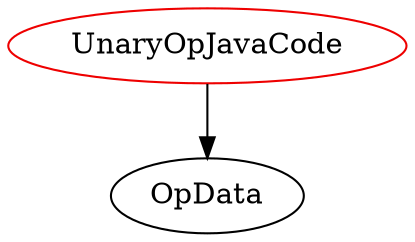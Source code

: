 digraph unaryopjavacode{
UnaryOpJavaCode -> OpData;
UnaryOpJavaCode	[shape=oval, color=red2, label="UnaryOpJavaCode"];
}
